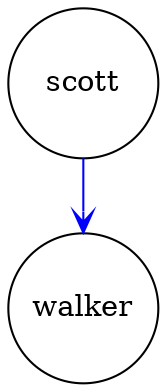 digraph outcome_scott_walker { 
 K=0.6 
 "scott" -> { "walker" } [color="blue", arrowhead="vee", penwidth=1, href="#144"]; 
 "scott" [shape="circle", fixedsize="true", height=1, width=1, style="filled", fillcolor="white", href="#scott"]; 
 "walker" [shape="circle", fixedsize="true", height=1, width=1, style="filled", fillcolor="white", href="#walker"]; 

}